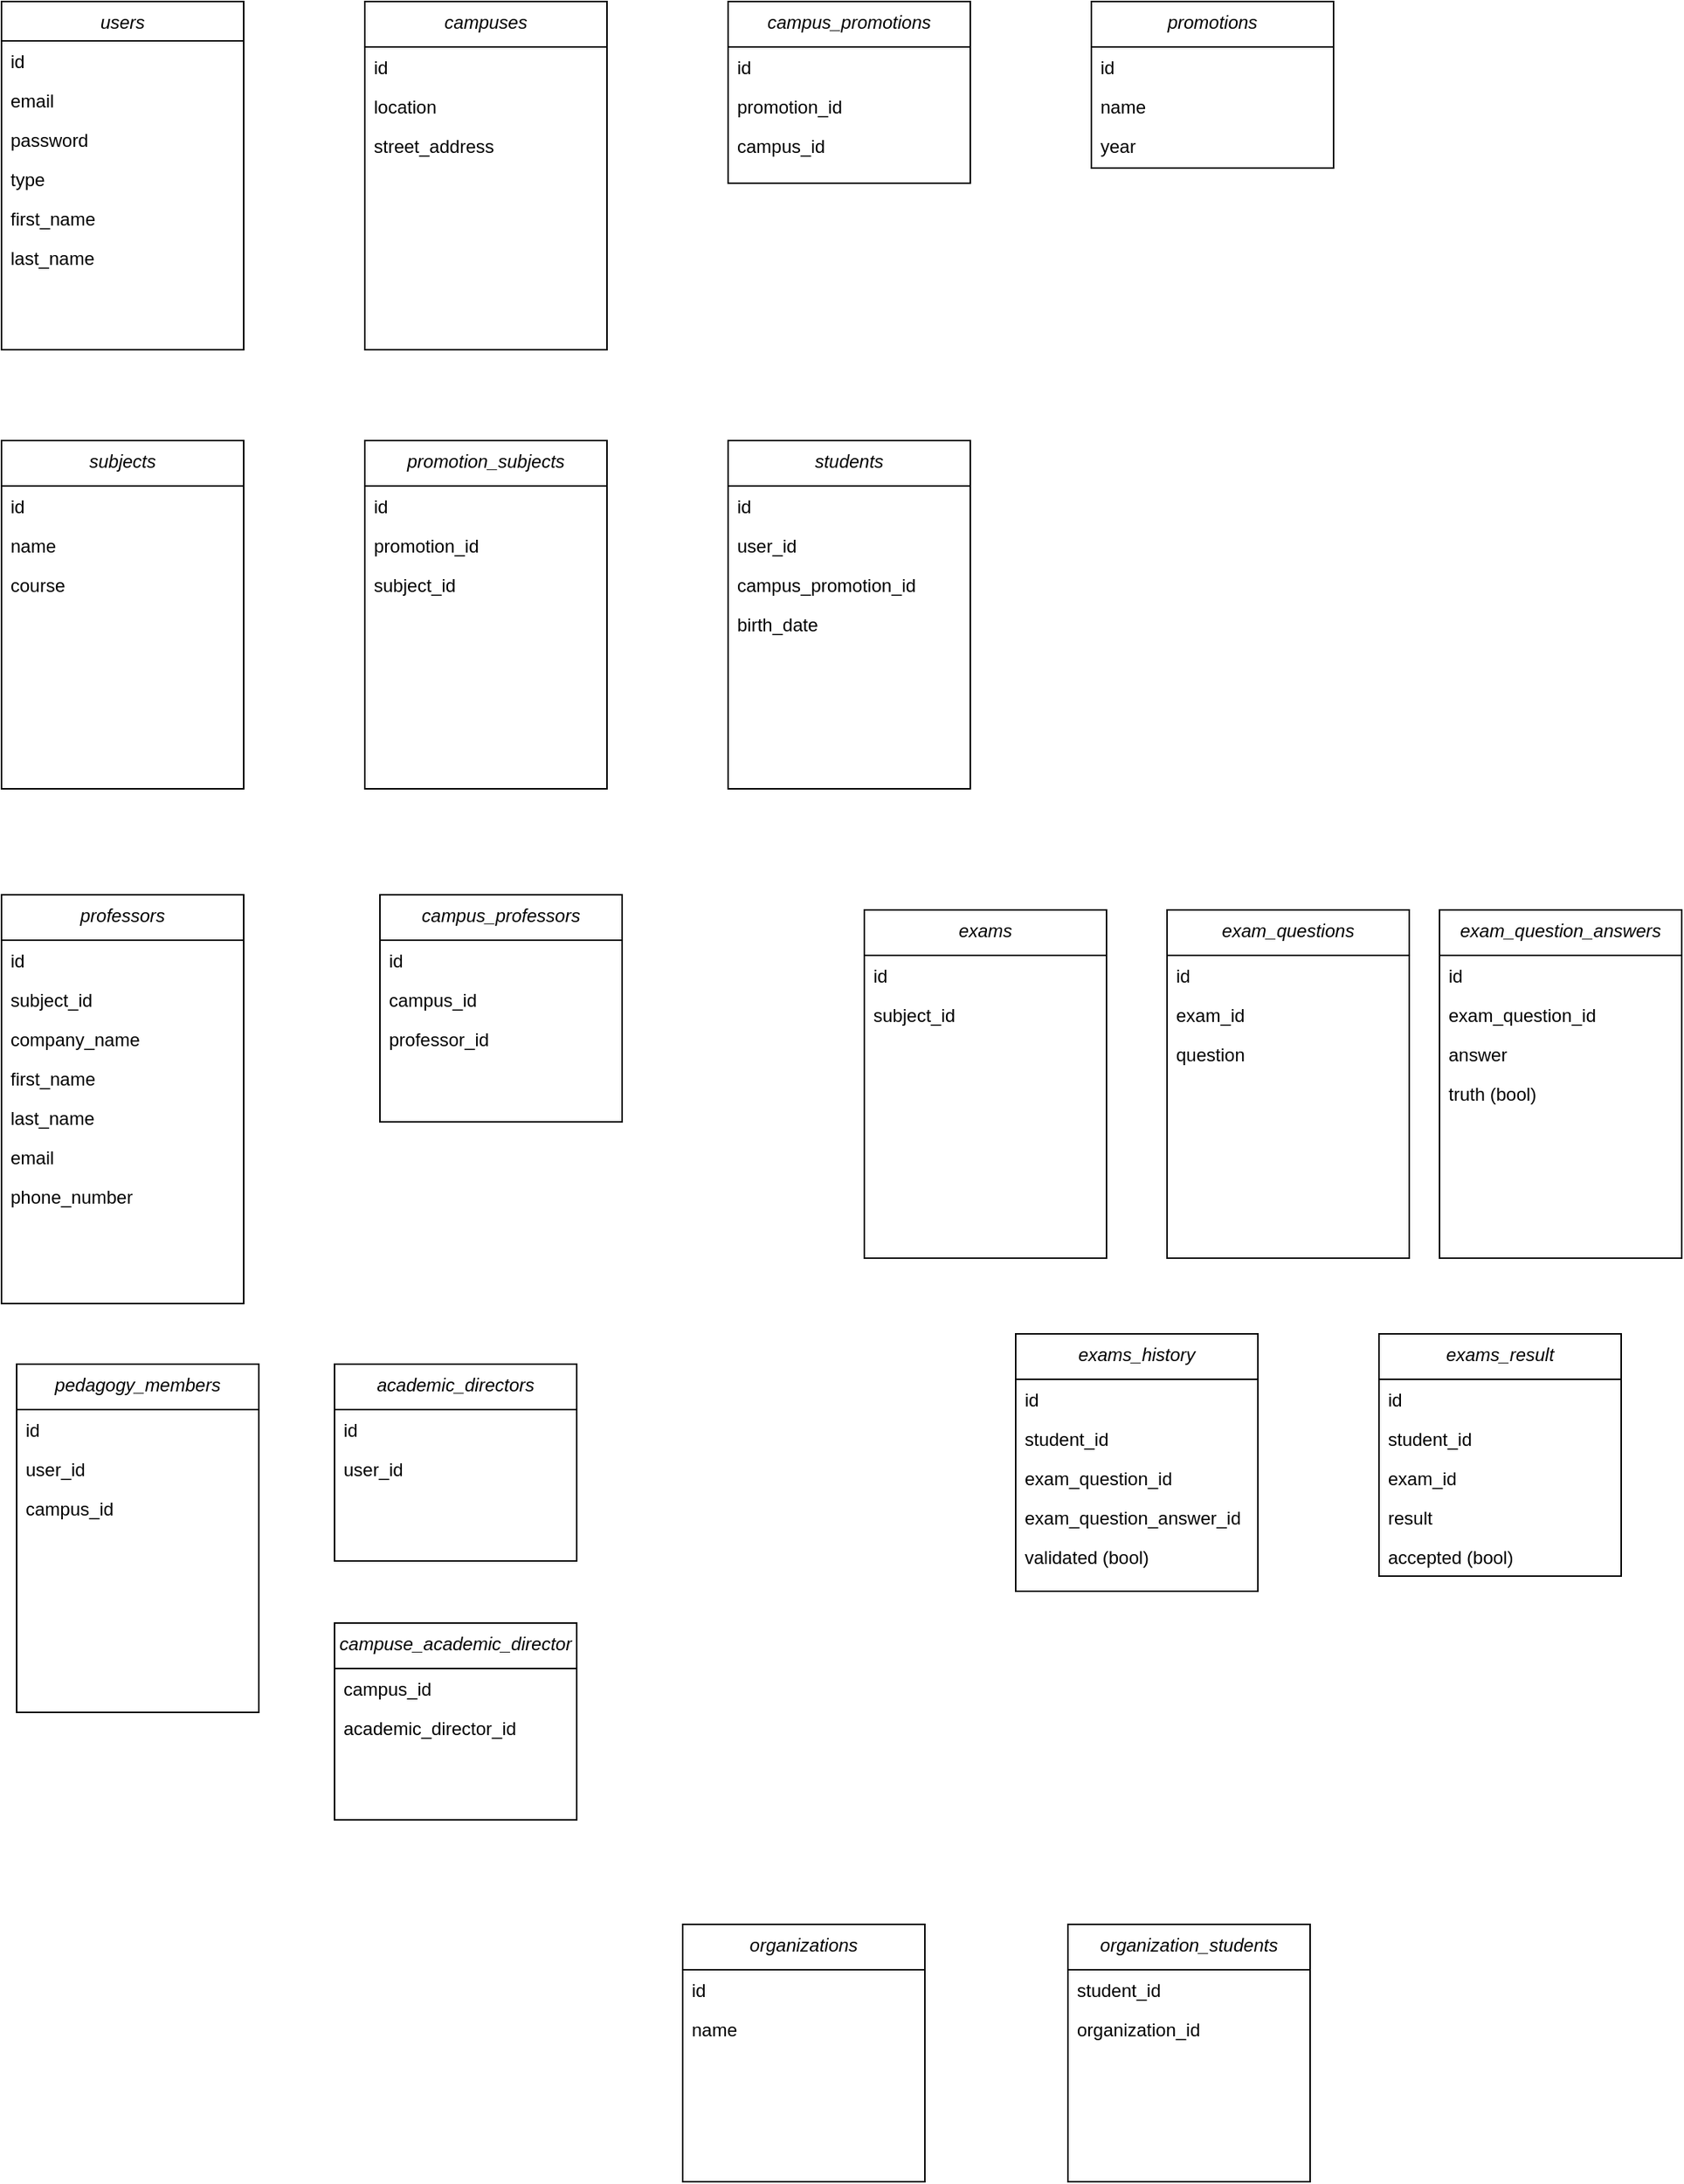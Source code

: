 <mxfile version="17.4.5" type="github" pages="2">
  <diagram id="C5RBs43oDa-KdzZeNtuy" name="Page-1">
    <mxGraphModel dx="1474" dy="1188" grid="1" gridSize="10" guides="1" tooltips="1" connect="1" arrows="1" fold="1" page="1" pageScale="1" pageWidth="1169" pageHeight="827" math="0" shadow="0">
      <root>
        <mxCell id="WIyWlLk6GJQsqaUBKTNV-0" />
        <mxCell id="WIyWlLk6GJQsqaUBKTNV-1" parent="WIyWlLk6GJQsqaUBKTNV-0" />
        <mxCell id="zkfFHV4jXpPFQw0GAbJ--0" value="users" style="swimlane;fontStyle=2;align=center;verticalAlign=top;childLayout=stackLayout;horizontal=1;startSize=26;horizontalStack=0;resizeParent=1;resizeLast=0;collapsible=1;marginBottom=0;rounded=0;shadow=0;strokeWidth=1;" parent="WIyWlLk6GJQsqaUBKTNV-1" vertex="1">
          <mxGeometry x="40" y="40" width="160" height="230" as="geometry">
            <mxRectangle x="230" y="140" width="160" height="26" as="alternateBounds" />
          </mxGeometry>
        </mxCell>
        <mxCell id="zkfFHV4jXpPFQw0GAbJ--1" value="id" style="text;align=left;verticalAlign=top;spacingLeft=4;spacingRight=4;overflow=hidden;rotatable=0;points=[[0,0.5],[1,0.5]];portConstraint=eastwest;" parent="zkfFHV4jXpPFQw0GAbJ--0" vertex="1">
          <mxGeometry y="26" width="160" height="26" as="geometry" />
        </mxCell>
        <mxCell id="zkfFHV4jXpPFQw0GAbJ--2" value="email" style="text;align=left;verticalAlign=top;spacingLeft=4;spacingRight=4;overflow=hidden;rotatable=0;points=[[0,0.5],[1,0.5]];portConstraint=eastwest;rounded=0;shadow=0;html=0;" parent="zkfFHV4jXpPFQw0GAbJ--0" vertex="1">
          <mxGeometry y="52" width="160" height="26" as="geometry" />
        </mxCell>
        <mxCell id="zkfFHV4jXpPFQw0GAbJ--3" value="password" style="text;align=left;verticalAlign=top;spacingLeft=4;spacingRight=4;overflow=hidden;rotatable=0;points=[[0,0.5],[1,0.5]];portConstraint=eastwest;rounded=0;shadow=0;html=0;" parent="zkfFHV4jXpPFQw0GAbJ--0" vertex="1">
          <mxGeometry y="78" width="160" height="26" as="geometry" />
        </mxCell>
        <mxCell id="9j5lnkVtBhc1mG8UUQBj-1" value="type" style="text;align=left;verticalAlign=top;spacingLeft=4;spacingRight=4;overflow=hidden;rotatable=0;points=[[0,0.5],[1,0.5]];portConstraint=eastwest;rounded=0;shadow=0;html=0;" parent="zkfFHV4jXpPFQw0GAbJ--0" vertex="1">
          <mxGeometry y="104" width="160" height="26" as="geometry" />
        </mxCell>
        <mxCell id="d_pxZmSbYmiZlJcLYNVo-0" value="first_name" style="text;align=left;verticalAlign=top;spacingLeft=4;spacingRight=4;overflow=hidden;rotatable=0;points=[[0,0.5],[1,0.5]];portConstraint=eastwest;rounded=0;shadow=0;html=0;" parent="zkfFHV4jXpPFQw0GAbJ--0" vertex="1">
          <mxGeometry y="130" width="160" height="26" as="geometry" />
        </mxCell>
        <mxCell id="d_pxZmSbYmiZlJcLYNVo-1" value="last_name" style="text;align=left;verticalAlign=top;spacingLeft=4;spacingRight=4;overflow=hidden;rotatable=0;points=[[0,0.5],[1,0.5]];portConstraint=eastwest;rounded=0;shadow=0;html=0;" parent="zkfFHV4jXpPFQw0GAbJ--0" vertex="1">
          <mxGeometry y="156" width="160" height="26" as="geometry" />
        </mxCell>
        <mxCell id="d_pxZmSbYmiZlJcLYNVo-2" value="students" style="swimlane;fontStyle=2;align=center;verticalAlign=top;childLayout=stackLayout;horizontal=1;startSize=30;horizontalStack=0;resizeParent=1;resizeLast=0;collapsible=1;marginBottom=0;rounded=0;shadow=0;strokeWidth=1;" parent="WIyWlLk6GJQsqaUBKTNV-1" vertex="1">
          <mxGeometry x="520" y="330" width="160" height="230" as="geometry">
            <mxRectangle x="230" y="140" width="160" height="26" as="alternateBounds" />
          </mxGeometry>
        </mxCell>
        <mxCell id="d_pxZmSbYmiZlJcLYNVo-3" value="id" style="text;align=left;verticalAlign=top;spacingLeft=4;spacingRight=4;overflow=hidden;rotatable=0;points=[[0,0.5],[1,0.5]];portConstraint=eastwest;" parent="d_pxZmSbYmiZlJcLYNVo-2" vertex="1">
          <mxGeometry y="30" width="160" height="26" as="geometry" />
        </mxCell>
        <mxCell id="d_pxZmSbYmiZlJcLYNVo-4" value="user_id" style="text;align=left;verticalAlign=top;spacingLeft=4;spacingRight=4;overflow=hidden;rotatable=0;points=[[0,0.5],[1,0.5]];portConstraint=eastwest;rounded=0;shadow=0;html=0;" parent="d_pxZmSbYmiZlJcLYNVo-2" vertex="1">
          <mxGeometry y="56" width="160" height="26" as="geometry" />
        </mxCell>
        <mxCell id="d_pxZmSbYmiZlJcLYNVo-5" value="campus_promotion_id" style="text;align=left;verticalAlign=top;spacingLeft=4;spacingRight=4;overflow=hidden;rotatable=0;points=[[0,0.5],[1,0.5]];portConstraint=eastwest;rounded=0;shadow=0;html=0;" parent="d_pxZmSbYmiZlJcLYNVo-2" vertex="1">
          <mxGeometry y="82" width="160" height="26" as="geometry" />
        </mxCell>
        <mxCell id="d_pxZmSbYmiZlJcLYNVo-39" value="birth_date" style="text;align=left;verticalAlign=top;spacingLeft=4;spacingRight=4;overflow=hidden;rotatable=0;points=[[0,0.5],[1,0.5]];portConstraint=eastwest;rounded=0;shadow=0;html=0;" parent="d_pxZmSbYmiZlJcLYNVo-2" vertex="1">
          <mxGeometry y="108" width="160" height="26" as="geometry" />
        </mxCell>
        <mxCell id="d_pxZmSbYmiZlJcLYNVo-9" value="promotions" style="swimlane;fontStyle=2;align=center;verticalAlign=top;childLayout=stackLayout;horizontal=1;startSize=30;horizontalStack=0;resizeParent=1;resizeLast=0;collapsible=1;marginBottom=0;rounded=0;shadow=0;strokeWidth=1;" parent="WIyWlLk6GJQsqaUBKTNV-1" vertex="1">
          <mxGeometry x="760" y="40" width="160" height="110" as="geometry">
            <mxRectangle x="230" y="140" width="160" height="26" as="alternateBounds" />
          </mxGeometry>
        </mxCell>
        <mxCell id="d_pxZmSbYmiZlJcLYNVo-10" value="id" style="text;align=left;verticalAlign=top;spacingLeft=4;spacingRight=4;overflow=hidden;rotatable=0;points=[[0,0.5],[1,0.5]];portConstraint=eastwest;" parent="d_pxZmSbYmiZlJcLYNVo-9" vertex="1">
          <mxGeometry y="30" width="160" height="26" as="geometry" />
        </mxCell>
        <mxCell id="d_pxZmSbYmiZlJcLYNVo-11" value="name" style="text;align=left;verticalAlign=top;spacingLeft=4;spacingRight=4;overflow=hidden;rotatable=0;points=[[0,0.5],[1,0.5]];portConstraint=eastwest;rounded=0;shadow=0;html=0;" parent="d_pxZmSbYmiZlJcLYNVo-9" vertex="1">
          <mxGeometry y="56" width="160" height="26" as="geometry" />
        </mxCell>
        <mxCell id="d_pxZmSbYmiZlJcLYNVo-21" value="year" style="text;align=left;verticalAlign=top;spacingLeft=4;spacingRight=4;overflow=hidden;rotatable=0;points=[[0,0.5],[1,0.5]];portConstraint=eastwest;rounded=0;shadow=0;html=0;" parent="d_pxZmSbYmiZlJcLYNVo-9" vertex="1">
          <mxGeometry y="82" width="160" height="26" as="geometry" />
        </mxCell>
        <mxCell id="d_pxZmSbYmiZlJcLYNVo-17" value="subjects" style="swimlane;fontStyle=2;align=center;verticalAlign=top;childLayout=stackLayout;horizontal=1;startSize=30;horizontalStack=0;resizeParent=1;resizeLast=0;collapsible=1;marginBottom=0;rounded=0;shadow=0;strokeWidth=1;" parent="WIyWlLk6GJQsqaUBKTNV-1" vertex="1">
          <mxGeometry x="40" y="330" width="160" height="230" as="geometry">
            <mxRectangle x="230" y="140" width="160" height="26" as="alternateBounds" />
          </mxGeometry>
        </mxCell>
        <mxCell id="d_pxZmSbYmiZlJcLYNVo-18" value="id" style="text;align=left;verticalAlign=top;spacingLeft=4;spacingRight=4;overflow=hidden;rotatable=0;points=[[0,0.5],[1,0.5]];portConstraint=eastwest;" parent="d_pxZmSbYmiZlJcLYNVo-17" vertex="1">
          <mxGeometry y="30" width="160" height="26" as="geometry" />
        </mxCell>
        <mxCell id="d_pxZmSbYmiZlJcLYNVo-19" value="name" style="text;align=left;verticalAlign=top;spacingLeft=4;spacingRight=4;overflow=hidden;rotatable=0;points=[[0,0.5],[1,0.5]];portConstraint=eastwest;rounded=0;shadow=0;html=0;" parent="d_pxZmSbYmiZlJcLYNVo-17" vertex="1">
          <mxGeometry y="56" width="160" height="26" as="geometry" />
        </mxCell>
        <mxCell id="d_pxZmSbYmiZlJcLYNVo-20" value="course" style="text;align=left;verticalAlign=top;spacingLeft=4;spacingRight=4;overflow=hidden;rotatable=0;points=[[0,0.5],[1,0.5]];portConstraint=eastwest;rounded=0;shadow=0;html=0;" parent="d_pxZmSbYmiZlJcLYNVo-17" vertex="1">
          <mxGeometry y="82" width="160" height="26" as="geometry" />
        </mxCell>
        <mxCell id="d_pxZmSbYmiZlJcLYNVo-27" value="professors" style="swimlane;fontStyle=2;align=center;verticalAlign=top;childLayout=stackLayout;horizontal=1;startSize=30;horizontalStack=0;resizeParent=1;resizeLast=0;collapsible=1;marginBottom=0;rounded=0;shadow=0;strokeWidth=1;" parent="WIyWlLk6GJQsqaUBKTNV-1" vertex="1">
          <mxGeometry x="40" y="630" width="160" height="270" as="geometry">
            <mxRectangle x="230" y="140" width="160" height="26" as="alternateBounds" />
          </mxGeometry>
        </mxCell>
        <mxCell id="d_pxZmSbYmiZlJcLYNVo-28" value="id" style="text;align=left;verticalAlign=top;spacingLeft=4;spacingRight=4;overflow=hidden;rotatable=0;points=[[0,0.5],[1,0.5]];portConstraint=eastwest;" parent="d_pxZmSbYmiZlJcLYNVo-27" vertex="1">
          <mxGeometry y="30" width="160" height="26" as="geometry" />
        </mxCell>
        <mxCell id="MFkUsftcv2jKEqyUpX69-6" value="subject_id" style="text;align=left;verticalAlign=top;spacingLeft=4;spacingRight=4;overflow=hidden;rotatable=0;points=[[0,0.5],[1,0.5]];portConstraint=eastwest;" vertex="1" parent="d_pxZmSbYmiZlJcLYNVo-27">
          <mxGeometry y="56" width="160" height="26" as="geometry" />
        </mxCell>
        <mxCell id="MFkUsftcv2jKEqyUpX69-11" value="company_name" style="text;align=left;verticalAlign=top;spacingLeft=4;spacingRight=4;overflow=hidden;rotatable=0;points=[[0,0.5],[1,0.5]];portConstraint=eastwest;" vertex="1" parent="d_pxZmSbYmiZlJcLYNVo-27">
          <mxGeometry y="82" width="160" height="26" as="geometry" />
        </mxCell>
        <mxCell id="MFkUsftcv2jKEqyUpX69-13" value="first_name" style="text;align=left;verticalAlign=top;spacingLeft=4;spacingRight=4;overflow=hidden;rotatable=0;points=[[0,0.5],[1,0.5]];portConstraint=eastwest;" vertex="1" parent="d_pxZmSbYmiZlJcLYNVo-27">
          <mxGeometry y="108" width="160" height="26" as="geometry" />
        </mxCell>
        <mxCell id="MFkUsftcv2jKEqyUpX69-12" value="last_name" style="text;align=left;verticalAlign=top;spacingLeft=4;spacingRight=4;overflow=hidden;rotatable=0;points=[[0,0.5],[1,0.5]];portConstraint=eastwest;" vertex="1" parent="d_pxZmSbYmiZlJcLYNVo-27">
          <mxGeometry y="134" width="160" height="26" as="geometry" />
        </mxCell>
        <mxCell id="MFkUsftcv2jKEqyUpX69-14" value="email" style="text;align=left;verticalAlign=top;spacingLeft=4;spacingRight=4;overflow=hidden;rotatable=0;points=[[0,0.5],[1,0.5]];portConstraint=eastwest;" vertex="1" parent="d_pxZmSbYmiZlJcLYNVo-27">
          <mxGeometry y="160" width="160" height="26" as="geometry" />
        </mxCell>
        <mxCell id="MFkUsftcv2jKEqyUpX69-15" value="phone_number" style="text;align=left;verticalAlign=top;spacingLeft=4;spacingRight=4;overflow=hidden;rotatable=0;points=[[0,0.5],[1,0.5]];portConstraint=eastwest;" vertex="1" parent="d_pxZmSbYmiZlJcLYNVo-27">
          <mxGeometry y="186" width="160" height="26" as="geometry" />
        </mxCell>
        <mxCell id="d_pxZmSbYmiZlJcLYNVo-44" value="exams" style="swimlane;fontStyle=2;align=center;verticalAlign=top;childLayout=stackLayout;horizontal=1;startSize=30;horizontalStack=0;resizeParent=1;resizeLast=0;collapsible=1;marginBottom=0;rounded=0;shadow=0;strokeWidth=1;" parent="WIyWlLk6GJQsqaUBKTNV-1" vertex="1">
          <mxGeometry x="610" y="640" width="160" height="230" as="geometry">
            <mxRectangle x="230" y="140" width="160" height="26" as="alternateBounds" />
          </mxGeometry>
        </mxCell>
        <mxCell id="d_pxZmSbYmiZlJcLYNVo-45" value="id" style="text;align=left;verticalAlign=top;spacingLeft=4;spacingRight=4;overflow=hidden;rotatable=0;points=[[0,0.5],[1,0.5]];portConstraint=eastwest;" parent="d_pxZmSbYmiZlJcLYNVo-44" vertex="1">
          <mxGeometry y="30" width="160" height="26" as="geometry" />
        </mxCell>
        <mxCell id="d_pxZmSbYmiZlJcLYNVo-46" value="subject_id" style="text;align=left;verticalAlign=top;spacingLeft=4;spacingRight=4;overflow=hidden;rotatable=0;points=[[0,0.5],[1,0.5]];portConstraint=eastwest;" parent="d_pxZmSbYmiZlJcLYNVo-44" vertex="1">
          <mxGeometry y="56" width="160" height="26" as="geometry" />
        </mxCell>
        <mxCell id="d_pxZmSbYmiZlJcLYNVo-47" value="exam_questions" style="swimlane;fontStyle=2;align=center;verticalAlign=top;childLayout=stackLayout;horizontal=1;startSize=30;horizontalStack=0;resizeParent=1;resizeLast=0;collapsible=1;marginBottom=0;rounded=0;shadow=0;strokeWidth=1;" parent="WIyWlLk6GJQsqaUBKTNV-1" vertex="1">
          <mxGeometry x="810" y="640" width="160" height="230" as="geometry">
            <mxRectangle x="230" y="140" width="160" height="26" as="alternateBounds" />
          </mxGeometry>
        </mxCell>
        <mxCell id="d_pxZmSbYmiZlJcLYNVo-48" value="id" style="text;align=left;verticalAlign=top;spacingLeft=4;spacingRight=4;overflow=hidden;rotatable=0;points=[[0,0.5],[1,0.5]];portConstraint=eastwest;" parent="d_pxZmSbYmiZlJcLYNVo-47" vertex="1">
          <mxGeometry y="30" width="160" height="26" as="geometry" />
        </mxCell>
        <mxCell id="c4diMmUc5R8ohy2AMp1e-5" value="exam_id" style="text;align=left;verticalAlign=top;spacingLeft=4;spacingRight=4;overflow=hidden;rotatable=0;points=[[0,0.5],[1,0.5]];portConstraint=eastwest;" parent="d_pxZmSbYmiZlJcLYNVo-47" vertex="1">
          <mxGeometry y="56" width="160" height="26" as="geometry" />
        </mxCell>
        <mxCell id="d_pxZmSbYmiZlJcLYNVo-49" value="question" style="text;align=left;verticalAlign=top;spacingLeft=4;spacingRight=4;overflow=hidden;rotatable=0;points=[[0,0.5],[1,0.5]];portConstraint=eastwest;" parent="d_pxZmSbYmiZlJcLYNVo-47" vertex="1">
          <mxGeometry y="82" width="160" height="26" as="geometry" />
        </mxCell>
        <mxCell id="d_pxZmSbYmiZlJcLYNVo-52" value="exam_question_answers" style="swimlane;fontStyle=2;align=center;verticalAlign=top;childLayout=stackLayout;horizontal=1;startSize=30;horizontalStack=0;resizeParent=1;resizeLast=0;collapsible=1;marginBottom=0;rounded=0;shadow=0;strokeWidth=1;" parent="WIyWlLk6GJQsqaUBKTNV-1" vertex="1">
          <mxGeometry x="990" y="640" width="160" height="230" as="geometry">
            <mxRectangle x="230" y="140" width="160" height="26" as="alternateBounds" />
          </mxGeometry>
        </mxCell>
        <mxCell id="d_pxZmSbYmiZlJcLYNVo-53" value="id" style="text;align=left;verticalAlign=top;spacingLeft=4;spacingRight=4;overflow=hidden;rotatable=0;points=[[0,0.5],[1,0.5]];portConstraint=eastwest;" parent="d_pxZmSbYmiZlJcLYNVo-52" vertex="1">
          <mxGeometry y="30" width="160" height="26" as="geometry" />
        </mxCell>
        <mxCell id="d_pxZmSbYmiZlJcLYNVo-54" value="exam_question_id" style="text;align=left;verticalAlign=top;spacingLeft=4;spacingRight=4;overflow=hidden;rotatable=0;points=[[0,0.5],[1,0.5]];portConstraint=eastwest;" parent="d_pxZmSbYmiZlJcLYNVo-52" vertex="1">
          <mxGeometry y="56" width="160" height="26" as="geometry" />
        </mxCell>
        <mxCell id="d_pxZmSbYmiZlJcLYNVo-55" value="answer" style="text;align=left;verticalAlign=top;spacingLeft=4;spacingRight=4;overflow=hidden;rotatable=0;points=[[0,0.5],[1,0.5]];portConstraint=eastwest;" parent="d_pxZmSbYmiZlJcLYNVo-52" vertex="1">
          <mxGeometry y="82" width="160" height="26" as="geometry" />
        </mxCell>
        <mxCell id="d_pxZmSbYmiZlJcLYNVo-57" value="truth (bool)" style="text;align=left;verticalAlign=top;spacingLeft=4;spacingRight=4;overflow=hidden;rotatable=0;points=[[0,0.5],[1,0.5]];portConstraint=eastwest;" parent="d_pxZmSbYmiZlJcLYNVo-52" vertex="1">
          <mxGeometry y="108" width="160" height="26" as="geometry" />
        </mxCell>
        <mxCell id="c4diMmUc5R8ohy2AMp1e-0" value="exams_history" style="swimlane;fontStyle=2;align=center;verticalAlign=top;childLayout=stackLayout;horizontal=1;startSize=30;horizontalStack=0;resizeParent=1;resizeLast=0;collapsible=1;marginBottom=0;rounded=0;shadow=0;strokeWidth=1;" parent="WIyWlLk6GJQsqaUBKTNV-1" vertex="1">
          <mxGeometry x="710" y="920" width="160" height="170" as="geometry">
            <mxRectangle x="230" y="140" width="160" height="26" as="alternateBounds" />
          </mxGeometry>
        </mxCell>
        <mxCell id="c4diMmUc5R8ohy2AMp1e-1" value="id" style="text;align=left;verticalAlign=top;spacingLeft=4;spacingRight=4;overflow=hidden;rotatable=0;points=[[0,0.5],[1,0.5]];portConstraint=eastwest;" parent="c4diMmUc5R8ohy2AMp1e-0" vertex="1">
          <mxGeometry y="30" width="160" height="26" as="geometry" />
        </mxCell>
        <mxCell id="c4diMmUc5R8ohy2AMp1e-2" value="student_id" style="text;align=left;verticalAlign=top;spacingLeft=4;spacingRight=4;overflow=hidden;rotatable=0;points=[[0,0.5],[1,0.5]];portConstraint=eastwest;" parent="c4diMmUc5R8ohy2AMp1e-0" vertex="1">
          <mxGeometry y="56" width="160" height="26" as="geometry" />
        </mxCell>
        <mxCell id="c4diMmUc5R8ohy2AMp1e-3" value="exam_question_id" style="text;align=left;verticalAlign=top;spacingLeft=4;spacingRight=4;overflow=hidden;rotatable=0;points=[[0,0.5],[1,0.5]];portConstraint=eastwest;" parent="c4diMmUc5R8ohy2AMp1e-0" vertex="1">
          <mxGeometry y="82" width="160" height="26" as="geometry" />
        </mxCell>
        <mxCell id="c4diMmUc5R8ohy2AMp1e-4" value="exam_question_answer_id" style="text;align=left;verticalAlign=top;spacingLeft=4;spacingRight=4;overflow=hidden;rotatable=0;points=[[0,0.5],[1,0.5]];portConstraint=eastwest;" parent="c4diMmUc5R8ohy2AMp1e-0" vertex="1">
          <mxGeometry y="108" width="160" height="26" as="geometry" />
        </mxCell>
        <mxCell id="c4diMmUc5R8ohy2AMp1e-6" value="validated (bool)" style="text;align=left;verticalAlign=top;spacingLeft=4;spacingRight=4;overflow=hidden;rotatable=0;points=[[0,0.5],[1,0.5]];portConstraint=eastwest;" parent="c4diMmUc5R8ohy2AMp1e-0" vertex="1">
          <mxGeometry y="134" width="160" height="26" as="geometry" />
        </mxCell>
        <mxCell id="c4diMmUc5R8ohy2AMp1e-7" value="exams_result" style="swimlane;fontStyle=2;align=center;verticalAlign=top;childLayout=stackLayout;horizontal=1;startSize=30;horizontalStack=0;resizeParent=1;resizeLast=0;collapsible=1;marginBottom=0;rounded=0;shadow=0;strokeWidth=1;" parent="WIyWlLk6GJQsqaUBKTNV-1" vertex="1">
          <mxGeometry x="950" y="920" width="160" height="160" as="geometry">
            <mxRectangle x="230" y="140" width="160" height="26" as="alternateBounds" />
          </mxGeometry>
        </mxCell>
        <mxCell id="c4diMmUc5R8ohy2AMp1e-8" value="id" style="text;align=left;verticalAlign=top;spacingLeft=4;spacingRight=4;overflow=hidden;rotatable=0;points=[[0,0.5],[1,0.5]];portConstraint=eastwest;" parent="c4diMmUc5R8ohy2AMp1e-7" vertex="1">
          <mxGeometry y="30" width="160" height="26" as="geometry" />
        </mxCell>
        <mxCell id="c4diMmUc5R8ohy2AMp1e-9" value="student_id" style="text;align=left;verticalAlign=top;spacingLeft=4;spacingRight=4;overflow=hidden;rotatable=0;points=[[0,0.5],[1,0.5]];portConstraint=eastwest;" parent="c4diMmUc5R8ohy2AMp1e-7" vertex="1">
          <mxGeometry y="56" width="160" height="26" as="geometry" />
        </mxCell>
        <mxCell id="c4diMmUc5R8ohy2AMp1e-10" value="exam_id" style="text;align=left;verticalAlign=top;spacingLeft=4;spacingRight=4;overflow=hidden;rotatable=0;points=[[0,0.5],[1,0.5]];portConstraint=eastwest;" parent="c4diMmUc5R8ohy2AMp1e-7" vertex="1">
          <mxGeometry y="82" width="160" height="26" as="geometry" />
        </mxCell>
        <mxCell id="c4diMmUc5R8ohy2AMp1e-12" value="result" style="text;align=left;verticalAlign=top;spacingLeft=4;spacingRight=4;overflow=hidden;rotatable=0;points=[[0,0.5],[1,0.5]];portConstraint=eastwest;" parent="c4diMmUc5R8ohy2AMp1e-7" vertex="1">
          <mxGeometry y="108" width="160" height="26" as="geometry" />
        </mxCell>
        <mxCell id="c4diMmUc5R8ohy2AMp1e-14" value="accepted (bool)" style="text;align=left;verticalAlign=top;spacingLeft=4;spacingRight=4;overflow=hidden;rotatable=0;points=[[0,0.5],[1,0.5]];portConstraint=eastwest;" parent="c4diMmUc5R8ohy2AMp1e-7" vertex="1">
          <mxGeometry y="134" width="160" height="26" as="geometry" />
        </mxCell>
        <mxCell id="c4diMmUc5R8ohy2AMp1e-15" value="pedagogy_members" style="swimlane;fontStyle=2;align=center;verticalAlign=top;childLayout=stackLayout;horizontal=1;startSize=30;horizontalStack=0;resizeParent=1;resizeLast=0;collapsible=1;marginBottom=0;rounded=0;shadow=0;strokeWidth=1;" parent="WIyWlLk6GJQsqaUBKTNV-1" vertex="1">
          <mxGeometry x="50" y="940" width="160" height="230" as="geometry">
            <mxRectangle x="230" y="140" width="160" height="26" as="alternateBounds" />
          </mxGeometry>
        </mxCell>
        <mxCell id="c4diMmUc5R8ohy2AMp1e-16" value="id" style="text;align=left;verticalAlign=top;spacingLeft=4;spacingRight=4;overflow=hidden;rotatable=0;points=[[0,0.5],[1,0.5]];portConstraint=eastwest;" parent="c4diMmUc5R8ohy2AMp1e-15" vertex="1">
          <mxGeometry y="30" width="160" height="26" as="geometry" />
        </mxCell>
        <mxCell id="c4diMmUc5R8ohy2AMp1e-20" value="user_id" style="text;align=left;verticalAlign=top;spacingLeft=4;spacingRight=4;overflow=hidden;rotatable=0;points=[[0,0.5],[1,0.5]];portConstraint=eastwest;" parent="c4diMmUc5R8ohy2AMp1e-15" vertex="1">
          <mxGeometry y="56" width="160" height="26" as="geometry" />
        </mxCell>
        <mxCell id="c4diMmUc5R8ohy2AMp1e-42" value="campus_id" style="text;align=left;verticalAlign=top;spacingLeft=4;spacingRight=4;overflow=hidden;rotatable=0;points=[[0,0.5],[1,0.5]];portConstraint=eastwest;" parent="c4diMmUc5R8ohy2AMp1e-15" vertex="1">
          <mxGeometry y="82" width="160" height="26" as="geometry" />
        </mxCell>
        <mxCell id="c4diMmUc5R8ohy2AMp1e-21" value="campuses" style="swimlane;fontStyle=2;align=center;verticalAlign=top;childLayout=stackLayout;horizontal=1;startSize=30;horizontalStack=0;resizeParent=1;resizeLast=0;collapsible=1;marginBottom=0;rounded=0;shadow=0;strokeWidth=1;" parent="WIyWlLk6GJQsqaUBKTNV-1" vertex="1">
          <mxGeometry x="280" y="40" width="160" height="230" as="geometry">
            <mxRectangle x="230" y="140" width="160" height="26" as="alternateBounds" />
          </mxGeometry>
        </mxCell>
        <mxCell id="c4diMmUc5R8ohy2AMp1e-22" value="id" style="text;align=left;verticalAlign=top;spacingLeft=4;spacingRight=4;overflow=hidden;rotatable=0;points=[[0,0.5],[1,0.5]];portConstraint=eastwest;" parent="c4diMmUc5R8ohy2AMp1e-21" vertex="1">
          <mxGeometry y="30" width="160" height="26" as="geometry" />
        </mxCell>
        <mxCell id="c4diMmUc5R8ohy2AMp1e-23" value="location" style="text;align=left;verticalAlign=top;spacingLeft=4;spacingRight=4;overflow=hidden;rotatable=0;points=[[0,0.5],[1,0.5]];portConstraint=eastwest;rounded=0;shadow=0;html=0;" parent="c4diMmUc5R8ohy2AMp1e-21" vertex="1">
          <mxGeometry y="56" width="160" height="26" as="geometry" />
        </mxCell>
        <mxCell id="c4diMmUc5R8ohy2AMp1e-24" value="street_address" style="text;align=left;verticalAlign=top;spacingLeft=4;spacingRight=4;overflow=hidden;rotatable=0;points=[[0,0.5],[1,0.5]];portConstraint=eastwest;rounded=0;shadow=0;html=0;" parent="c4diMmUc5R8ohy2AMp1e-21" vertex="1">
          <mxGeometry y="82" width="160" height="26" as="geometry" />
        </mxCell>
        <mxCell id="c4diMmUc5R8ohy2AMp1e-38" value="campus_promotions" style="swimlane;fontStyle=2;align=center;verticalAlign=top;childLayout=stackLayout;horizontal=1;startSize=30;horizontalStack=0;resizeParent=1;resizeLast=0;collapsible=1;marginBottom=0;rounded=0;shadow=0;strokeWidth=1;" parent="WIyWlLk6GJQsqaUBKTNV-1" vertex="1">
          <mxGeometry x="520" y="40" width="160" height="120" as="geometry">
            <mxRectangle x="230" y="140" width="160" height="26" as="alternateBounds" />
          </mxGeometry>
        </mxCell>
        <mxCell id="c4diMmUc5R8ohy2AMp1e-39" value="id" style="text;align=left;verticalAlign=top;spacingLeft=4;spacingRight=4;overflow=hidden;rotatable=0;points=[[0,0.5],[1,0.5]];portConstraint=eastwest;" parent="c4diMmUc5R8ohy2AMp1e-38" vertex="1">
          <mxGeometry y="30" width="160" height="26" as="geometry" />
        </mxCell>
        <mxCell id="c4diMmUc5R8ohy2AMp1e-40" value="promotion_id" style="text;align=left;verticalAlign=top;spacingLeft=4;spacingRight=4;overflow=hidden;rotatable=0;points=[[0,0.5],[1,0.5]];portConstraint=eastwest;rounded=0;shadow=0;html=0;" parent="c4diMmUc5R8ohy2AMp1e-38" vertex="1">
          <mxGeometry y="56" width="160" height="26" as="geometry" />
        </mxCell>
        <mxCell id="MFkUsftcv2jKEqyUpX69-16" value="campus_id" style="text;align=left;verticalAlign=top;spacingLeft=4;spacingRight=4;overflow=hidden;rotatable=0;points=[[0,0.5],[1,0.5]];portConstraint=eastwest;" vertex="1" parent="c4diMmUc5R8ohy2AMp1e-38">
          <mxGeometry y="82" width="160" height="26" as="geometry" />
        </mxCell>
        <mxCell id="c4diMmUc5R8ohy2AMp1e-43" value="academic_directors" style="swimlane;fontStyle=2;align=center;verticalAlign=top;childLayout=stackLayout;horizontal=1;startSize=30;horizontalStack=0;resizeParent=1;resizeLast=0;collapsible=1;marginBottom=0;rounded=0;shadow=0;strokeWidth=1;" parent="WIyWlLk6GJQsqaUBKTNV-1" vertex="1">
          <mxGeometry x="260" y="940" width="160" height="130" as="geometry">
            <mxRectangle x="230" y="140" width="160" height="26" as="alternateBounds" />
          </mxGeometry>
        </mxCell>
        <mxCell id="c4diMmUc5R8ohy2AMp1e-44" value="id" style="text;align=left;verticalAlign=top;spacingLeft=4;spacingRight=4;overflow=hidden;rotatable=0;points=[[0,0.5],[1,0.5]];portConstraint=eastwest;" parent="c4diMmUc5R8ohy2AMp1e-43" vertex="1">
          <mxGeometry y="30" width="160" height="26" as="geometry" />
        </mxCell>
        <mxCell id="c4diMmUc5R8ohy2AMp1e-45" value="user_id" style="text;align=left;verticalAlign=top;spacingLeft=4;spacingRight=4;overflow=hidden;rotatable=0;points=[[0,0.5],[1,0.5]];portConstraint=eastwest;" parent="c4diMmUc5R8ohy2AMp1e-43" vertex="1">
          <mxGeometry y="56" width="160" height="26" as="geometry" />
        </mxCell>
        <mxCell id="c4diMmUc5R8ohy2AMp1e-47" value="campuse_academic_director" style="swimlane;fontStyle=2;align=center;verticalAlign=top;childLayout=stackLayout;horizontal=1;startSize=30;horizontalStack=0;resizeParent=1;resizeLast=0;collapsible=1;marginBottom=0;rounded=0;shadow=0;strokeWidth=1;" parent="WIyWlLk6GJQsqaUBKTNV-1" vertex="1">
          <mxGeometry x="260" y="1111" width="160" height="130" as="geometry">
            <mxRectangle x="230" y="140" width="160" height="26" as="alternateBounds" />
          </mxGeometry>
        </mxCell>
        <mxCell id="c4diMmUc5R8ohy2AMp1e-48" value="campus_id" style="text;align=left;verticalAlign=top;spacingLeft=4;spacingRight=4;overflow=hidden;rotatable=0;points=[[0,0.5],[1,0.5]];portConstraint=eastwest;" parent="c4diMmUc5R8ohy2AMp1e-47" vertex="1">
          <mxGeometry y="30" width="160" height="26" as="geometry" />
        </mxCell>
        <mxCell id="c4diMmUc5R8ohy2AMp1e-49" value="academic_director_id" style="text;align=left;verticalAlign=top;spacingLeft=4;spacingRight=4;overflow=hidden;rotatable=0;points=[[0,0.5],[1,0.5]];portConstraint=eastwest;" parent="c4diMmUc5R8ohy2AMp1e-47" vertex="1">
          <mxGeometry y="56" width="160" height="26" as="geometry" />
        </mxCell>
        <mxCell id="FvtII2jc2q3VHc7e7oUy-0" value="organizations" style="swimlane;fontStyle=2;align=center;verticalAlign=top;childLayout=stackLayout;horizontal=1;startSize=30;horizontalStack=0;resizeParent=1;resizeLast=0;collapsible=1;marginBottom=0;rounded=0;shadow=0;strokeWidth=1;" parent="WIyWlLk6GJQsqaUBKTNV-1" vertex="1">
          <mxGeometry x="490" y="1310" width="160" height="170" as="geometry">
            <mxRectangle x="230" y="140" width="160" height="26" as="alternateBounds" />
          </mxGeometry>
        </mxCell>
        <mxCell id="FvtII2jc2q3VHc7e7oUy-1" value="id" style="text;align=left;verticalAlign=top;spacingLeft=4;spacingRight=4;overflow=hidden;rotatable=0;points=[[0,0.5],[1,0.5]];portConstraint=eastwest;" parent="FvtII2jc2q3VHc7e7oUy-0" vertex="1">
          <mxGeometry y="30" width="160" height="26" as="geometry" />
        </mxCell>
        <mxCell id="FvtII2jc2q3VHc7e7oUy-2" value="name" style="text;align=left;verticalAlign=top;spacingLeft=4;spacingRight=4;overflow=hidden;rotatable=0;points=[[0,0.5],[1,0.5]];portConstraint=eastwest;" parent="FvtII2jc2q3VHc7e7oUy-0" vertex="1">
          <mxGeometry y="56" width="160" height="26" as="geometry" />
        </mxCell>
        <mxCell id="FvtII2jc2q3VHc7e7oUy-6" value="organization_students" style="swimlane;fontStyle=2;align=center;verticalAlign=top;childLayout=stackLayout;horizontal=1;startSize=30;horizontalStack=0;resizeParent=1;resizeLast=0;collapsible=1;marginBottom=0;rounded=0;shadow=0;strokeWidth=1;" parent="WIyWlLk6GJQsqaUBKTNV-1" vertex="1">
          <mxGeometry x="744.5" y="1310" width="160" height="170" as="geometry">
            <mxRectangle x="230" y="140" width="160" height="26" as="alternateBounds" />
          </mxGeometry>
        </mxCell>
        <mxCell id="FvtII2jc2q3VHc7e7oUy-7" value="student_id" style="text;align=left;verticalAlign=top;spacingLeft=4;spacingRight=4;overflow=hidden;rotatable=0;points=[[0,0.5],[1,0.5]];portConstraint=eastwest;" parent="FvtII2jc2q3VHc7e7oUy-6" vertex="1">
          <mxGeometry y="30" width="160" height="26" as="geometry" />
        </mxCell>
        <mxCell id="FvtII2jc2q3VHc7e7oUy-8" value="organization_id" style="text;align=left;verticalAlign=top;spacingLeft=4;spacingRight=4;overflow=hidden;rotatable=0;points=[[0,0.5],[1,0.5]];portConstraint=eastwest;" parent="FvtII2jc2q3VHc7e7oUy-6" vertex="1">
          <mxGeometry y="56" width="160" height="26" as="geometry" />
        </mxCell>
        <mxCell id="MFkUsftcv2jKEqyUpX69-0" value="promotion_subjects" style="swimlane;fontStyle=2;align=center;verticalAlign=top;childLayout=stackLayout;horizontal=1;startSize=30;horizontalStack=0;resizeParent=1;resizeLast=0;collapsible=1;marginBottom=0;rounded=0;shadow=0;strokeWidth=1;" vertex="1" parent="WIyWlLk6GJQsqaUBKTNV-1">
          <mxGeometry x="280" y="330" width="160" height="230" as="geometry">
            <mxRectangle x="230" y="140" width="160" height="26" as="alternateBounds" />
          </mxGeometry>
        </mxCell>
        <mxCell id="MFkUsftcv2jKEqyUpX69-1" value="id" style="text;align=left;verticalAlign=top;spacingLeft=4;spacingRight=4;overflow=hidden;rotatable=0;points=[[0,0.5],[1,0.5]];portConstraint=eastwest;" vertex="1" parent="MFkUsftcv2jKEqyUpX69-0">
          <mxGeometry y="30" width="160" height="26" as="geometry" />
        </mxCell>
        <mxCell id="MFkUsftcv2jKEqyUpX69-2" value="promotion_id" style="text;align=left;verticalAlign=top;spacingLeft=4;spacingRight=4;overflow=hidden;rotatable=0;points=[[0,0.5],[1,0.5]];portConstraint=eastwest;rounded=0;shadow=0;html=0;" vertex="1" parent="MFkUsftcv2jKEqyUpX69-0">
          <mxGeometry y="56" width="160" height="26" as="geometry" />
        </mxCell>
        <mxCell id="MFkUsftcv2jKEqyUpX69-3" value="subject_id" style="text;align=left;verticalAlign=top;spacingLeft=4;spacingRight=4;overflow=hidden;rotatable=0;points=[[0,0.5],[1,0.5]];portConstraint=eastwest;rounded=0;shadow=0;html=0;" vertex="1" parent="MFkUsftcv2jKEqyUpX69-0">
          <mxGeometry y="82" width="160" height="26" as="geometry" />
        </mxCell>
        <mxCell id="MFkUsftcv2jKEqyUpX69-7" value="campus_professors" style="swimlane;fontStyle=2;align=center;verticalAlign=top;childLayout=stackLayout;horizontal=1;startSize=30;horizontalStack=0;resizeParent=1;resizeLast=0;collapsible=1;marginBottom=0;rounded=0;shadow=0;strokeWidth=1;" vertex="1" parent="WIyWlLk6GJQsqaUBKTNV-1">
          <mxGeometry x="290" y="630" width="160" height="150" as="geometry">
            <mxRectangle x="230" y="140" width="160" height="26" as="alternateBounds" />
          </mxGeometry>
        </mxCell>
        <mxCell id="MFkUsftcv2jKEqyUpX69-8" value="id" style="text;align=left;verticalAlign=top;spacingLeft=4;spacingRight=4;overflow=hidden;rotatable=0;points=[[0,0.5],[1,0.5]];portConstraint=eastwest;" vertex="1" parent="MFkUsftcv2jKEqyUpX69-7">
          <mxGeometry y="30" width="160" height="26" as="geometry" />
        </mxCell>
        <mxCell id="MFkUsftcv2jKEqyUpX69-9" value="campus_id" style="text;align=left;verticalAlign=top;spacingLeft=4;spacingRight=4;overflow=hidden;rotatable=0;points=[[0,0.5],[1,0.5]];portConstraint=eastwest;" vertex="1" parent="MFkUsftcv2jKEqyUpX69-7">
          <mxGeometry y="56" width="160" height="26" as="geometry" />
        </mxCell>
        <mxCell id="MFkUsftcv2jKEqyUpX69-10" value="professor_id" style="text;align=left;verticalAlign=top;spacingLeft=4;spacingRight=4;overflow=hidden;rotatable=0;points=[[0,0.5],[1,0.5]];portConstraint=eastwest;" vertex="1" parent="MFkUsftcv2jKEqyUpX69-7">
          <mxGeometry y="82" width="160" height="26" as="geometry" />
        </mxCell>
      </root>
    </mxGraphModel>
  </diagram>
  <diagram id="cumI_QWk_N3yQcnLsZil" name="Page-2">
    <mxGraphModel dx="2703" dy="1683" grid="1" gridSize="10" guides="1" tooltips="1" connect="1" arrows="1" fold="1" page="1" pageScale="1" pageWidth="827" pageHeight="1169" math="0" shadow="0">
      <root>
        <mxCell id="0" />
        <mxCell id="1" parent="0" />
      </root>
    </mxGraphModel>
  </diagram>
</mxfile>
